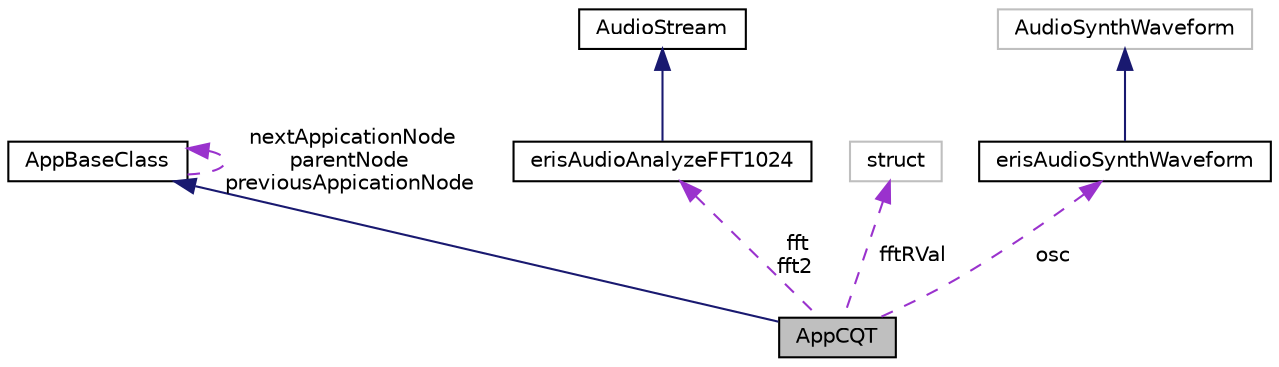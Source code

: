 digraph "AppCQT"
{
 // LATEX_PDF_SIZE
  edge [fontname="Helvetica",fontsize="10",labelfontname="Helvetica",labelfontsize="10"];
  node [fontname="Helvetica",fontsize="10",shape=record];
  Node1 [label="AppCQT",height=0.2,width=0.4,color="black", fillcolor="grey75", style="filled", fontcolor="black",tooltip=" "];
  Node2 -> Node1 [dir="back",color="midnightblue",fontsize="10",style="solid",fontname="Helvetica"];
  Node2 [label="AppBaseClass",height=0.2,width=0.4,color="black", fillcolor="white", style="filled",URL="$class_app_base_class.html",tooltip=" "];
  Node2 -> Node2 [dir="back",color="darkorchid3",fontsize="10",style="dashed",label=" nextAppicationNode\nparentNode\npreviousAppicationNode" ,fontname="Helvetica"];
  Node3 -> Node1 [dir="back",color="darkorchid3",fontsize="10",style="dashed",label=" fft\nfft2" ,fontname="Helvetica"];
  Node3 [label="erisAudioAnalyzeFFT1024",height=0.2,width=0.4,color="black", fillcolor="white", style="filled",URL="$classeris_audio_analyze_f_f_t1024.html",tooltip=" "];
  Node4 -> Node3 [dir="back",color="midnightblue",fontsize="10",style="solid",fontname="Helvetica"];
  Node4 [label="AudioStream",height=0.2,width=0.4,color="black", fillcolor="white", style="filled",URL="$class_audio_stream.html",tooltip=" "];
  Node5 -> Node1 [dir="back",color="darkorchid3",fontsize="10",style="dashed",label=" fftRVal" ,fontname="Helvetica"];
  Node5 [label="struct",height=0.2,width=0.4,color="grey75", fillcolor="white", style="filled",tooltip=" "];
  Node6 -> Node1 [dir="back",color="darkorchid3",fontsize="10",style="dashed",label=" osc" ,fontname="Helvetica"];
  Node6 [label="erisAudioSynthWaveform",height=0.2,width=0.4,color="black", fillcolor="white", style="filled",URL="$classeris_audio_synth_waveform.html",tooltip=" "];
  Node7 -> Node6 [dir="back",color="midnightblue",fontsize="10",style="solid",fontname="Helvetica"];
  Node7 [label="AudioSynthWaveform",height=0.2,width=0.4,color="grey75", fillcolor="white", style="filled",tooltip=" "];
}
